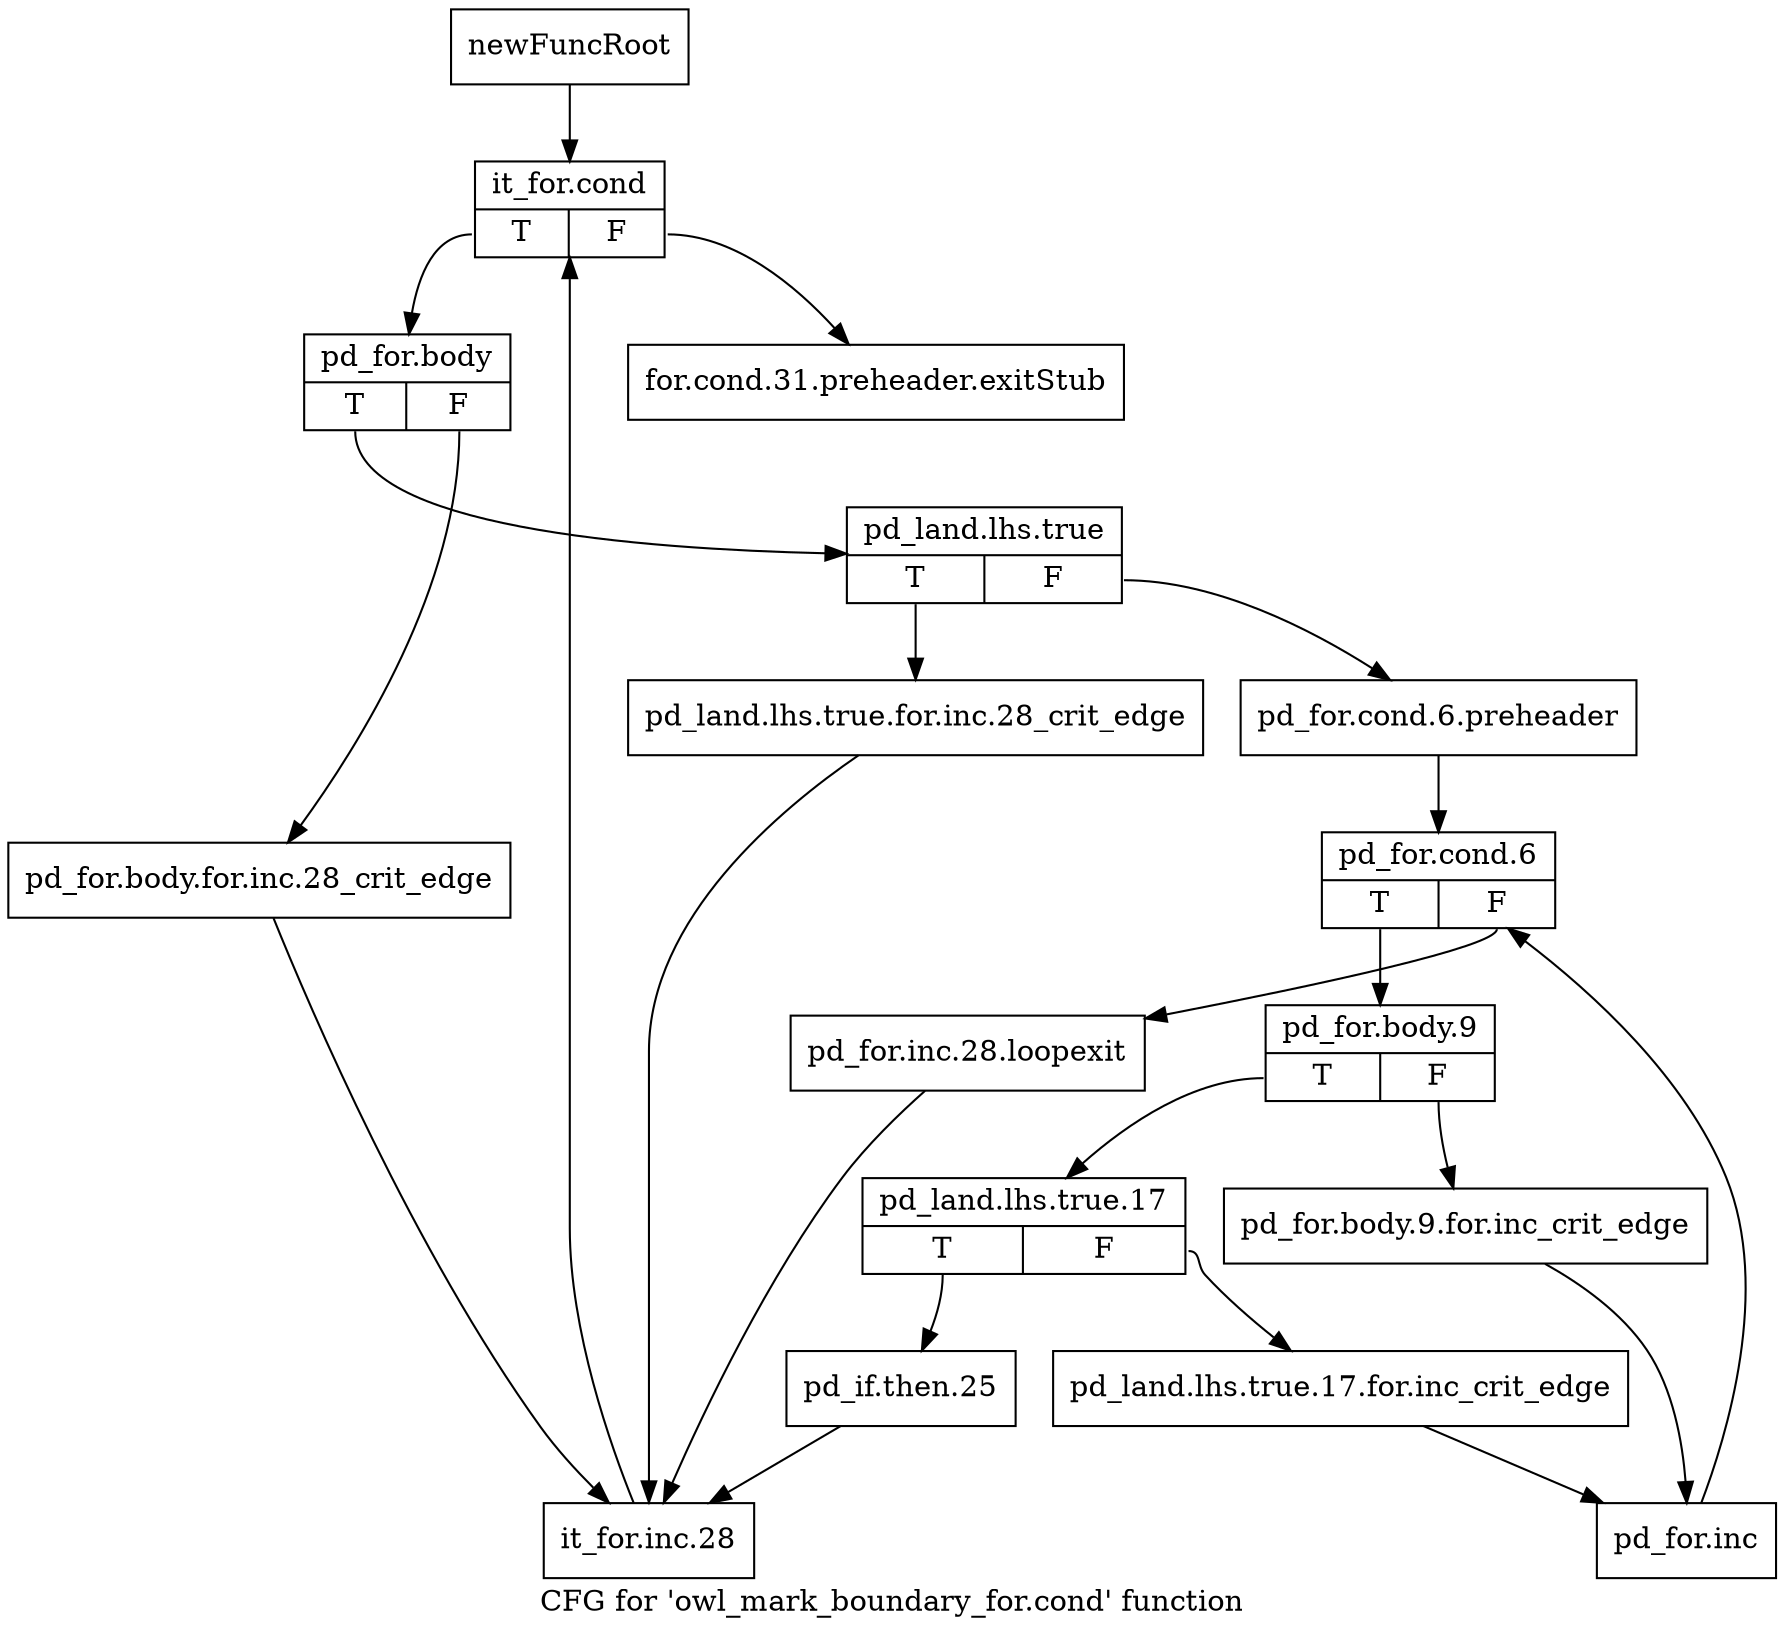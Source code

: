 digraph "CFG for 'owl_mark_boundary_for.cond' function" {
	label="CFG for 'owl_mark_boundary_for.cond' function";

	Node0x41d8a10 [shape=record,label="{newFuncRoot}"];
	Node0x41d8a10 -> Node0x41dc7f0;
	Node0x41dc7a0 [shape=record,label="{for.cond.31.preheader.exitStub}"];
	Node0x41dc7f0 [shape=record,label="{it_for.cond|{<s0>T|<s1>F}}"];
	Node0x41dc7f0:s0 -> Node0x41dc840;
	Node0x41dc7f0:s1 -> Node0x41dc7a0;
	Node0x41dc840 [shape=record,label="{pd_for.body|{<s0>T|<s1>F}}"];
	Node0x41dc840:s0 -> Node0x41dc8e0;
	Node0x41dc840:s1 -> Node0x41dc890;
	Node0x41dc890 [shape=record,label="{pd_for.body.for.inc.28_crit_edge}"];
	Node0x41dc890 -> Node0x41dcc50;
	Node0x41dc8e0 [shape=record,label="{pd_land.lhs.true|{<s0>T|<s1>F}}"];
	Node0x41dc8e0:s0 -> Node0x41dcc00;
	Node0x41dc8e0:s1 -> Node0x41dc930;
	Node0x41dc930 [shape=record,label="{pd_for.cond.6.preheader}"];
	Node0x41dc930 -> Node0x41dc980;
	Node0x41dc980 [shape=record,label="{pd_for.cond.6|{<s0>T|<s1>F}}"];
	Node0x41dc980:s0 -> Node0x41dca20;
	Node0x41dc980:s1 -> Node0x41dc9d0;
	Node0x41dc9d0 [shape=record,label="{pd_for.inc.28.loopexit}"];
	Node0x41dc9d0 -> Node0x41dcc50;
	Node0x41dca20 [shape=record,label="{pd_for.body.9|{<s0>T|<s1>F}}"];
	Node0x41dca20:s0 -> Node0x41dcac0;
	Node0x41dca20:s1 -> Node0x41dca70;
	Node0x41dca70 [shape=record,label="{pd_for.body.9.for.inc_crit_edge}"];
	Node0x41dca70 -> Node0x41dcb60;
	Node0x41dcac0 [shape=record,label="{pd_land.lhs.true.17|{<s0>T|<s1>F}}"];
	Node0x41dcac0:s0 -> Node0x41dcbb0;
	Node0x41dcac0:s1 -> Node0x41dcb10;
	Node0x41dcb10 [shape=record,label="{pd_land.lhs.true.17.for.inc_crit_edge}"];
	Node0x41dcb10 -> Node0x41dcb60;
	Node0x41dcb60 [shape=record,label="{pd_for.inc}"];
	Node0x41dcb60 -> Node0x41dc980;
	Node0x41dcbb0 [shape=record,label="{pd_if.then.25}"];
	Node0x41dcbb0 -> Node0x41dcc50;
	Node0x41dcc00 [shape=record,label="{pd_land.lhs.true.for.inc.28_crit_edge}"];
	Node0x41dcc00 -> Node0x41dcc50;
	Node0x41dcc50 [shape=record,label="{it_for.inc.28}"];
	Node0x41dcc50 -> Node0x41dc7f0;
}
